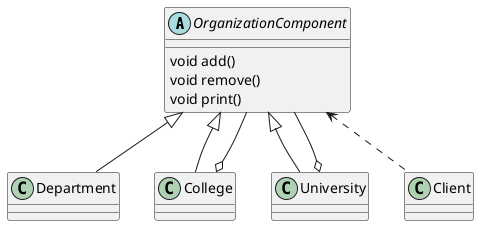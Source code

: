 @startuml
abstract class OrganizationComponent{
void add()
void remove()
void print()
}
class Department
class College
class University
class Client

OrganizationComponent <|-- Department
OrganizationComponent <|-- College
OrganizationComponent <|-- University
College o-- OrganizationComponent
University o--OrganizationComponent
OrganizationComponent <.. Client
@enduml